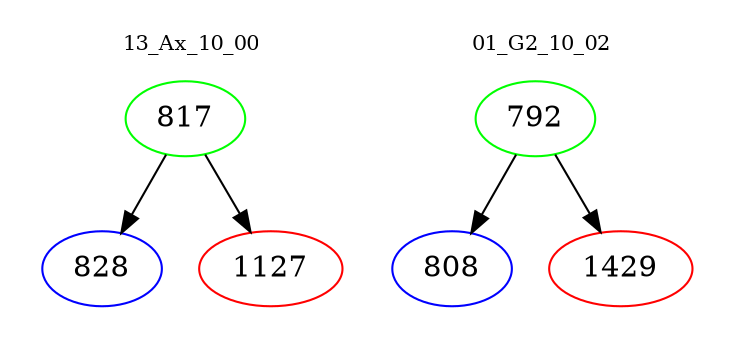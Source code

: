 digraph{
subgraph cluster_0 {
color = white
label = "13_Ax_10_00";
fontsize=10;
T0_817 [label="817", color="green"]
T0_817 -> T0_828 [color="black"]
T0_828 [label="828", color="blue"]
T0_817 -> T0_1127 [color="black"]
T0_1127 [label="1127", color="red"]
}
subgraph cluster_1 {
color = white
label = "01_G2_10_02";
fontsize=10;
T1_792 [label="792", color="green"]
T1_792 -> T1_808 [color="black"]
T1_808 [label="808", color="blue"]
T1_792 -> T1_1429 [color="black"]
T1_1429 [label="1429", color="red"]
}
}
